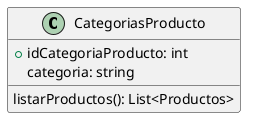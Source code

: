 @startuml CategoriasProducto
class CategoriasProducto{
    +idCategoriaProducto: int
    categoria: string

    listarProductos(): List<Productos>
}
@enduml